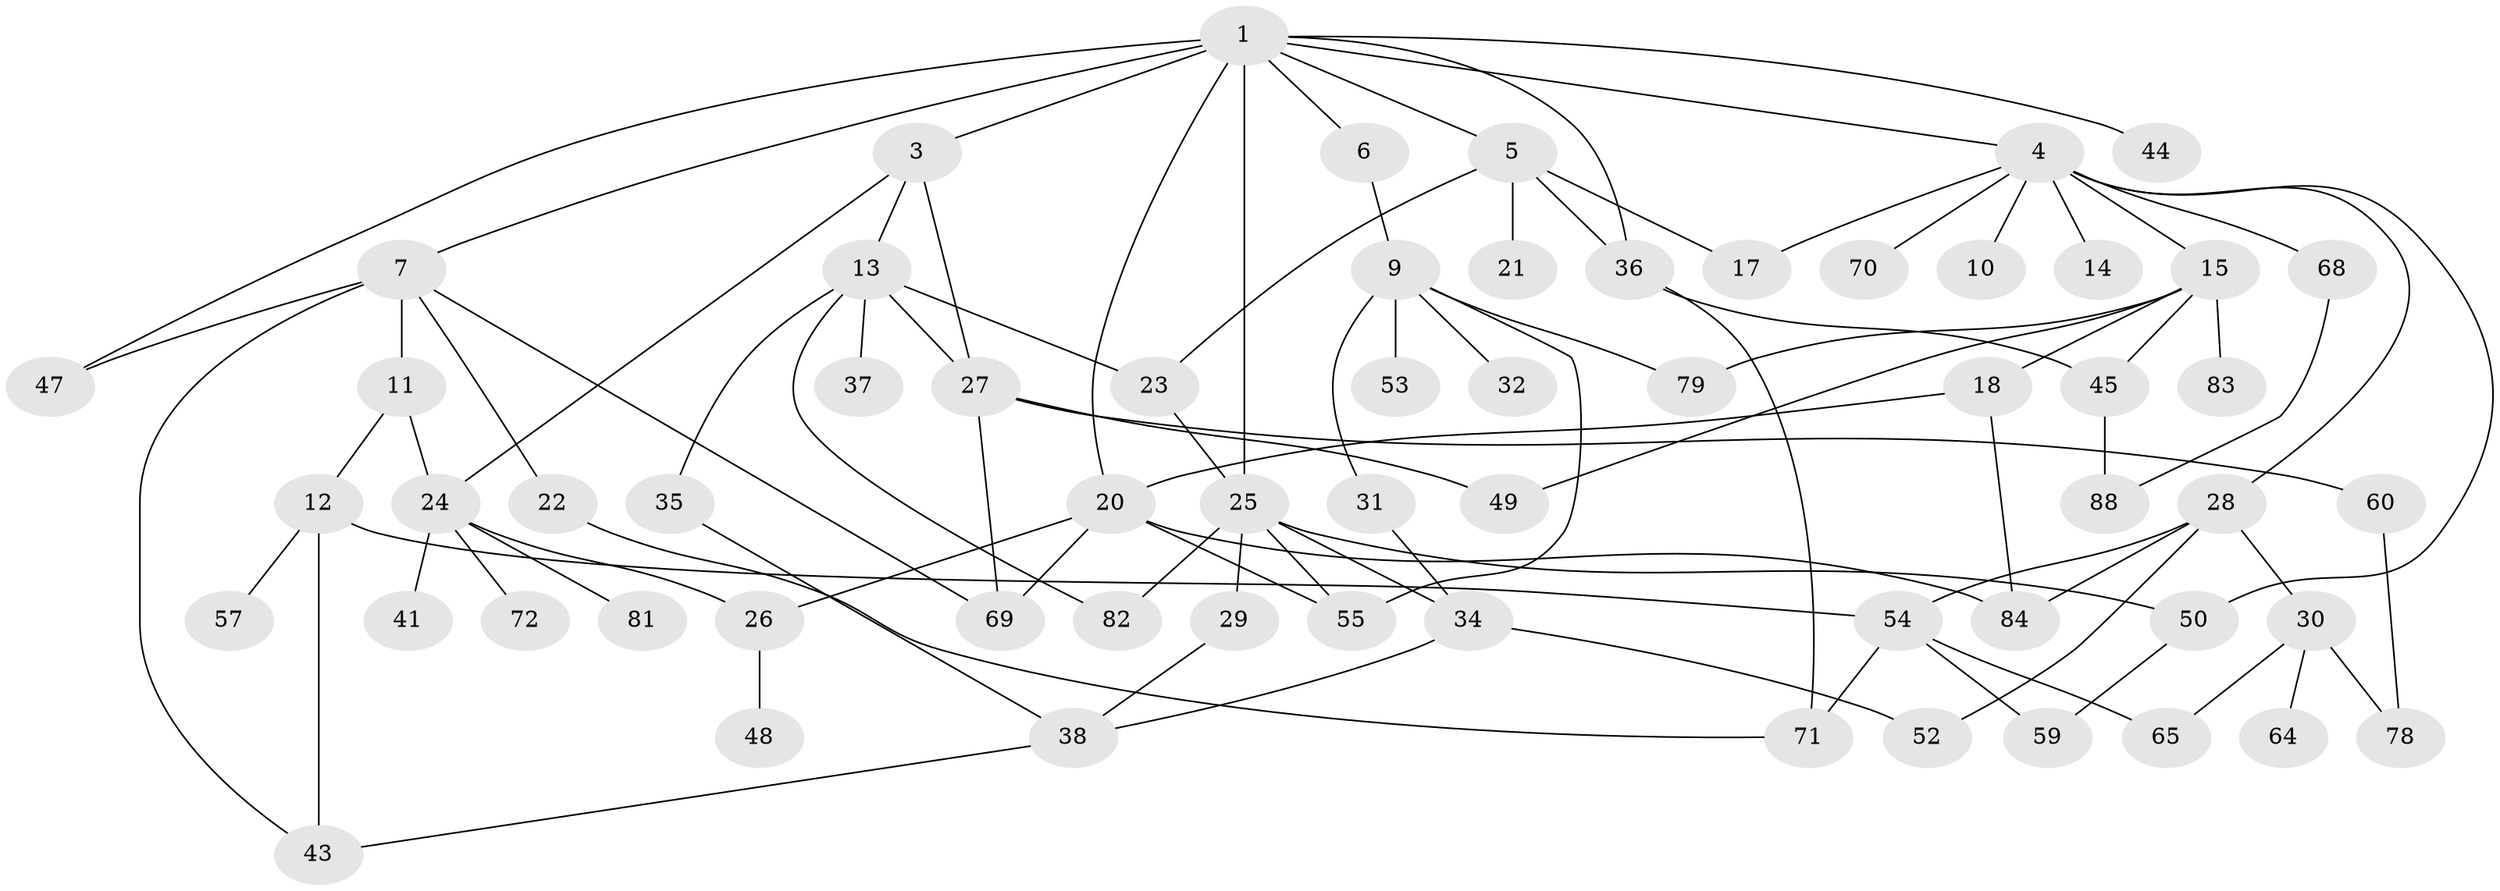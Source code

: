 // original degree distribution, {6: 0.03333333333333333, 7: 0.022222222222222223, 4: 0.07777777777777778, 5: 0.1, 2: 0.3111111111111111, 3: 0.24444444444444444, 1: 0.2111111111111111}
// Generated by graph-tools (version 1.1) at 2025/41/03/06/25 10:41:29]
// undirected, 62 vertices, 94 edges
graph export_dot {
graph [start="1"]
  node [color=gray90,style=filled];
  1 [super="+2"];
  3;
  4 [super="+8"];
  5 [super="+67"];
  6;
  7 [super="+42"];
  9 [super="+16"];
  10;
  11;
  12 [super="+19"];
  13 [super="+76"];
  14;
  15 [super="+33"];
  17;
  18 [super="+73"];
  20 [super="+75"];
  21;
  22;
  23;
  24 [super="+40"];
  25 [super="+58"];
  26;
  27 [super="+39"];
  28 [super="+61"];
  29;
  30 [super="+51"];
  31;
  32;
  34 [super="+85"];
  35;
  36 [super="+56"];
  37;
  38 [super="+74"];
  41;
  43 [super="+87"];
  44;
  45 [super="+46"];
  47;
  48;
  49;
  50;
  52;
  53;
  54 [super="+86"];
  55 [super="+66"];
  57 [super="+62"];
  59 [super="+80"];
  60 [super="+63"];
  64;
  65;
  68;
  69 [super="+90"];
  70;
  71 [super="+77"];
  72;
  78;
  79;
  81;
  82 [super="+89"];
  83;
  84;
  88;
  1 -- 3;
  1 -- 4;
  1 -- 5;
  1 -- 6;
  1 -- 36;
  1 -- 20;
  1 -- 7;
  1 -- 25 [weight=2];
  1 -- 44;
  1 -- 47;
  3 -- 13;
  3 -- 27;
  3 -- 24;
  4 -- 15;
  4 -- 70;
  4 -- 17;
  4 -- 50;
  4 -- 68;
  4 -- 10;
  4 -- 28;
  4 -- 14;
  5 -- 17;
  5 -- 21;
  5 -- 23;
  5 -- 36;
  6 -- 9;
  7 -- 11;
  7 -- 22;
  7 -- 69;
  7 -- 47;
  7 -- 43;
  9 -- 32;
  9 -- 53;
  9 -- 31;
  9 -- 79;
  9 -- 55;
  11 -- 12;
  11 -- 24;
  12 -- 43;
  12 -- 57;
  12 -- 54;
  13 -- 23;
  13 -- 35;
  13 -- 37;
  13 -- 82;
  13 -- 27;
  15 -- 18;
  15 -- 79;
  15 -- 49;
  15 -- 83;
  15 -- 45;
  18 -- 20;
  18 -- 84;
  20 -- 26;
  20 -- 55;
  20 -- 84;
  20 -- 69;
  22 -- 71;
  23 -- 25;
  24 -- 41;
  24 -- 72;
  24 -- 81;
  24 -- 26;
  25 -- 29;
  25 -- 34;
  25 -- 50;
  25 -- 82;
  25 -- 55;
  26 -- 48;
  27 -- 60;
  27 -- 49;
  27 -- 69;
  28 -- 30;
  28 -- 52;
  28 -- 54;
  28 -- 84;
  29 -- 38;
  30 -- 64;
  30 -- 65;
  30 -- 78;
  31 -- 34;
  34 -- 38;
  34 -- 52;
  35 -- 38;
  36 -- 45;
  36 -- 71;
  38 -- 43;
  45 -- 88;
  50 -- 59;
  54 -- 71;
  54 -- 65;
  54 -- 59;
  60 -- 78;
  68 -- 88;
}

